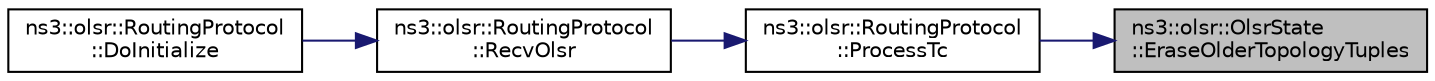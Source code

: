 digraph "ns3::olsr::OlsrState::EraseOlderTopologyTuples"
{
 // LATEX_PDF_SIZE
  edge [fontname="Helvetica",fontsize="10",labelfontname="Helvetica",labelfontsize="10"];
  node [fontname="Helvetica",fontsize="10",shape=record];
  rankdir="RL";
  Node1 [label="ns3::olsr::OlsrState\l::EraseOlderTopologyTuples",height=0.2,width=0.4,color="black", fillcolor="grey75", style="filled", fontcolor="black",tooltip="Erases a topology tuple."];
  Node1 -> Node2 [dir="back",color="midnightblue",fontsize="10",style="solid",fontname="Helvetica"];
  Node2 [label="ns3::olsr::RoutingProtocol\l::ProcessTc",height=0.2,width=0.4,color="black", fillcolor="white", style="filled",URL="$classns3_1_1olsr_1_1_routing_protocol.html#a5087b5cbf87313f1073341aebc9ced27",tooltip="Processes a TC message following RFC 3626 specification."];
  Node2 -> Node3 [dir="back",color="midnightblue",fontsize="10",style="solid",fontname="Helvetica"];
  Node3 [label="ns3::olsr::RoutingProtocol\l::RecvOlsr",height=0.2,width=0.4,color="black", fillcolor="white", style="filled",URL="$classns3_1_1olsr_1_1_routing_protocol.html#afa449e39488b5c03609960e66553490e",tooltip="Receive an OLSR message."];
  Node3 -> Node4 [dir="back",color="midnightblue",fontsize="10",style="solid",fontname="Helvetica"];
  Node4 [label="ns3::olsr::RoutingProtocol\l::DoInitialize",height=0.2,width=0.4,color="black", fillcolor="white", style="filled",URL="$classns3_1_1olsr_1_1_routing_protocol.html#afe5419799e8d38ee32d82615de55ef22",tooltip="Initialize() implementation."];
}
